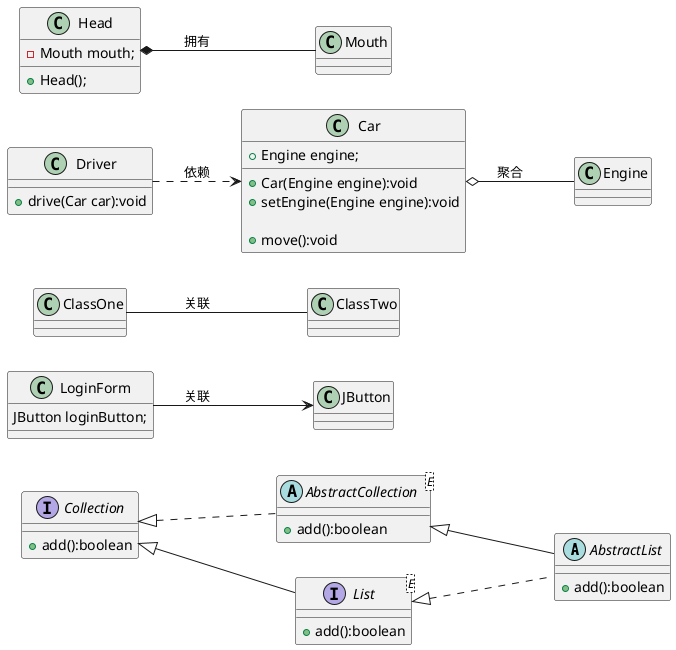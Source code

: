 @startuml
'https://plantuml.com/class-diagram

left to right direction

'泛化和实现'
abstract class AbstractList extends AbstractCollection implements List{
    + add():boolean
}
abstract class AbstractCollection<E> implements Collection
{
    + add():boolean
}
interface List<E> extends Collection {
    + add():boolean
}
interface Collection{
    + add():boolean
}

'关联'
class LoginForm {
 JButton loginButton;
}
class JButton {
}
LoginForm --> JButton:关联
ClassOne -- ClassTwo:关联

'聚合'
class Car {
	+ Engine engine;
	+ Car(Engine engine):void
    + setEngine(Engine engine):void

}
class Engine {
}
Car o--Engine:聚合

'组合'
class Head {
	- Mouth mouth;
	+ Head();
}
class Mouth {
}
Head *--Mouth:拥有

'依赖'
class Driver {
	+ drive(Car car):void
}
class Car {
	+ move():void
}
Driver ..> Car:依赖

@enduml
————————————————
版权声明：本文为CSDN博主「全栈程序员」的原创文章，遵循CC 4.0 BY-SA版权协议，转载请附上原文出处链接及本声明。
原文链接：https://blog.csdn.net/qq_37248504/article/details/124523542